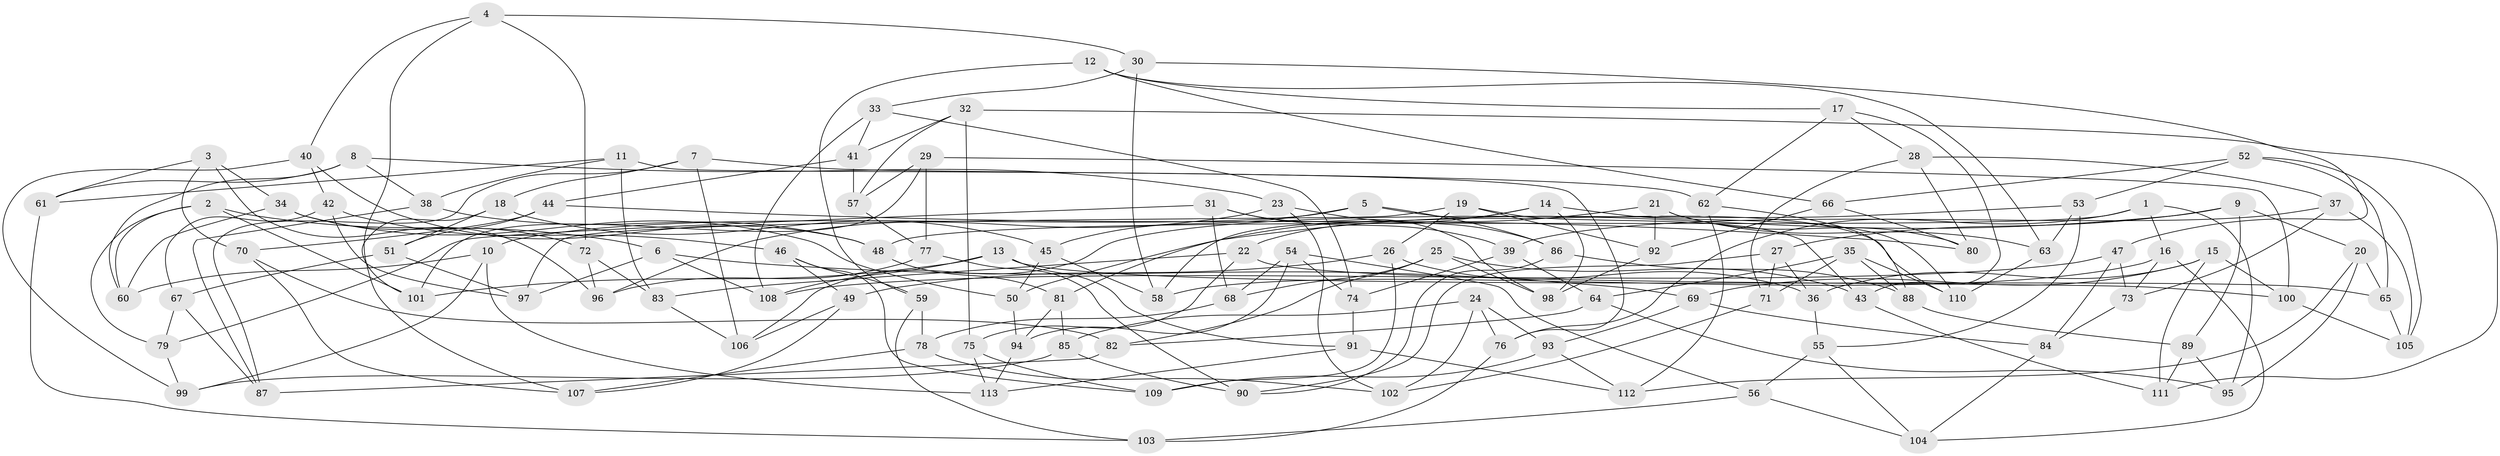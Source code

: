 // Generated by graph-tools (version 1.1) at 2025/16/03/09/25 04:16:26]
// undirected, 113 vertices, 226 edges
graph export_dot {
graph [start="1"]
  node [color=gray90,style=filled];
  1;
  2;
  3;
  4;
  5;
  6;
  7;
  8;
  9;
  10;
  11;
  12;
  13;
  14;
  15;
  16;
  17;
  18;
  19;
  20;
  21;
  22;
  23;
  24;
  25;
  26;
  27;
  28;
  29;
  30;
  31;
  32;
  33;
  34;
  35;
  36;
  37;
  38;
  39;
  40;
  41;
  42;
  43;
  44;
  45;
  46;
  47;
  48;
  49;
  50;
  51;
  52;
  53;
  54;
  55;
  56;
  57;
  58;
  59;
  60;
  61;
  62;
  63;
  64;
  65;
  66;
  67;
  68;
  69;
  70;
  71;
  72;
  73;
  74;
  75;
  76;
  77;
  78;
  79;
  80;
  81;
  82;
  83;
  84;
  85;
  86;
  87;
  88;
  89;
  90;
  91;
  92;
  93;
  94;
  95;
  96;
  97;
  98;
  99;
  100;
  101;
  102;
  103;
  104;
  105;
  106;
  107;
  108;
  109;
  110;
  111;
  112;
  113;
  1 -- 16;
  1 -- 95;
  1 -- 76;
  1 -- 48;
  2 -- 6;
  2 -- 101;
  2 -- 79;
  2 -- 60;
  3 -- 34;
  3 -- 70;
  3 -- 96;
  3 -- 61;
  4 -- 40;
  4 -- 107;
  4 -- 30;
  4 -- 72;
  5 -- 86;
  5 -- 45;
  5 -- 10;
  5 -- 110;
  6 -- 108;
  6 -- 97;
  6 -- 69;
  7 -- 18;
  7 -- 106;
  7 -- 62;
  7 -- 87;
  8 -- 38;
  8 -- 23;
  8 -- 61;
  8 -- 60;
  9 -- 20;
  9 -- 27;
  9 -- 50;
  9 -- 89;
  10 -- 99;
  10 -- 113;
  10 -- 60;
  11 -- 76;
  11 -- 61;
  11 -- 38;
  11 -- 83;
  12 -- 17;
  12 -- 66;
  12 -- 59;
  12 -- 63;
  13 -- 101;
  13 -- 91;
  13 -- 108;
  13 -- 65;
  14 -- 110;
  14 -- 58;
  14 -- 22;
  14 -- 98;
  15 -- 100;
  15 -- 69;
  15 -- 36;
  15 -- 111;
  16 -- 58;
  16 -- 73;
  16 -- 104;
  17 -- 43;
  17 -- 28;
  17 -- 62;
  18 -- 45;
  18 -- 51;
  18 -- 101;
  19 -- 97;
  19 -- 92;
  19 -- 43;
  19 -- 26;
  20 -- 95;
  20 -- 112;
  20 -- 65;
  21 -- 63;
  21 -- 80;
  21 -- 92;
  21 -- 81;
  22 -- 75;
  22 -- 100;
  22 -- 83;
  23 -- 102;
  23 -- 96;
  23 -- 86;
  24 -- 85;
  24 -- 93;
  24 -- 76;
  24 -- 102;
  25 -- 98;
  25 -- 82;
  25 -- 68;
  25 -- 43;
  26 -- 49;
  26 -- 36;
  26 -- 109;
  27 -- 71;
  27 -- 90;
  27 -- 36;
  28 -- 71;
  28 -- 80;
  28 -- 37;
  29 -- 100;
  29 -- 57;
  29 -- 101;
  29 -- 77;
  30 -- 47;
  30 -- 33;
  30 -- 58;
  31 -- 79;
  31 -- 39;
  31 -- 68;
  31 -- 98;
  32 -- 111;
  32 -- 75;
  32 -- 41;
  32 -- 57;
  33 -- 108;
  33 -- 41;
  33 -- 74;
  34 -- 60;
  34 -- 72;
  34 -- 50;
  35 -- 64;
  35 -- 71;
  35 -- 110;
  35 -- 88;
  36 -- 55;
  37 -- 105;
  37 -- 39;
  37 -- 73;
  38 -- 87;
  38 -- 48;
  39 -- 74;
  39 -- 64;
  40 -- 48;
  40 -- 99;
  40 -- 42;
  41 -- 57;
  41 -- 44;
  42 -- 46;
  42 -- 97;
  42 -- 67;
  43 -- 111;
  44 -- 70;
  44 -- 51;
  44 -- 80;
  45 -- 50;
  45 -- 58;
  46 -- 59;
  46 -- 109;
  46 -- 49;
  47 -- 73;
  47 -- 108;
  47 -- 84;
  48 -- 81;
  49 -- 107;
  49 -- 106;
  50 -- 94;
  51 -- 97;
  51 -- 67;
  52 -- 66;
  52 -- 65;
  52 -- 53;
  52 -- 105;
  53 -- 55;
  53 -- 63;
  53 -- 106;
  54 -- 74;
  54 -- 94;
  54 -- 68;
  54 -- 56;
  55 -- 104;
  55 -- 56;
  56 -- 104;
  56 -- 103;
  57 -- 77;
  59 -- 103;
  59 -- 78;
  61 -- 103;
  62 -- 88;
  62 -- 112;
  63 -- 110;
  64 -- 95;
  64 -- 82;
  65 -- 105;
  66 -- 80;
  66 -- 92;
  67 -- 79;
  67 -- 87;
  68 -- 78;
  69 -- 84;
  69 -- 93;
  70 -- 82;
  70 -- 107;
  71 -- 102;
  72 -- 96;
  72 -- 83;
  73 -- 84;
  74 -- 91;
  75 -- 113;
  75 -- 109;
  76 -- 103;
  77 -- 96;
  77 -- 90;
  78 -- 102;
  78 -- 107;
  79 -- 99;
  81 -- 94;
  81 -- 85;
  82 -- 87;
  83 -- 106;
  84 -- 104;
  85 -- 99;
  85 -- 90;
  86 -- 88;
  86 -- 90;
  88 -- 89;
  89 -- 111;
  89 -- 95;
  91 -- 112;
  91 -- 113;
  92 -- 98;
  93 -- 112;
  93 -- 109;
  94 -- 113;
  100 -- 105;
}

